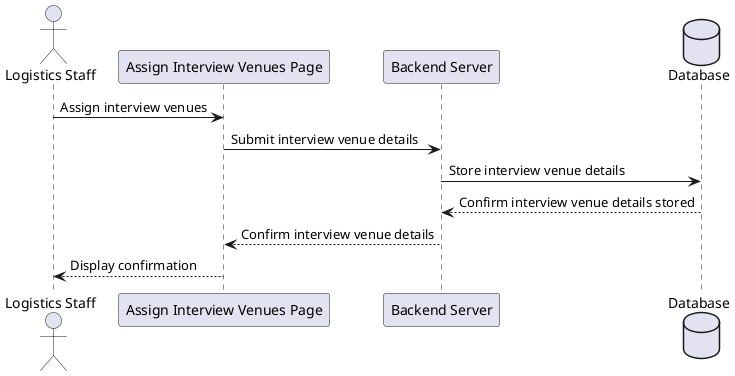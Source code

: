 ; filepath: /home/slightlywind/Repositories/Legacy/SWD392/sequence_diagrams/assign_interview_venues.puml
@startuml
actor "Logistics Staff" as Staff
participant "Assign Interview Venues Page" as AssignInterviewVenuesPage
participant "Backend Server" as BackendServer
database Database

Staff -> AssignInterviewVenuesPage: Assign interview venues
AssignInterviewVenuesPage -> BackendServer: Submit interview venue details
BackendServer -> Database: Store interview venue details
Database --> BackendServer: Confirm interview venue details stored
BackendServer --> AssignInterviewVenuesPage: Confirm interview venue details
AssignInterviewVenuesPage --> Staff: Display confirmation
@enduml